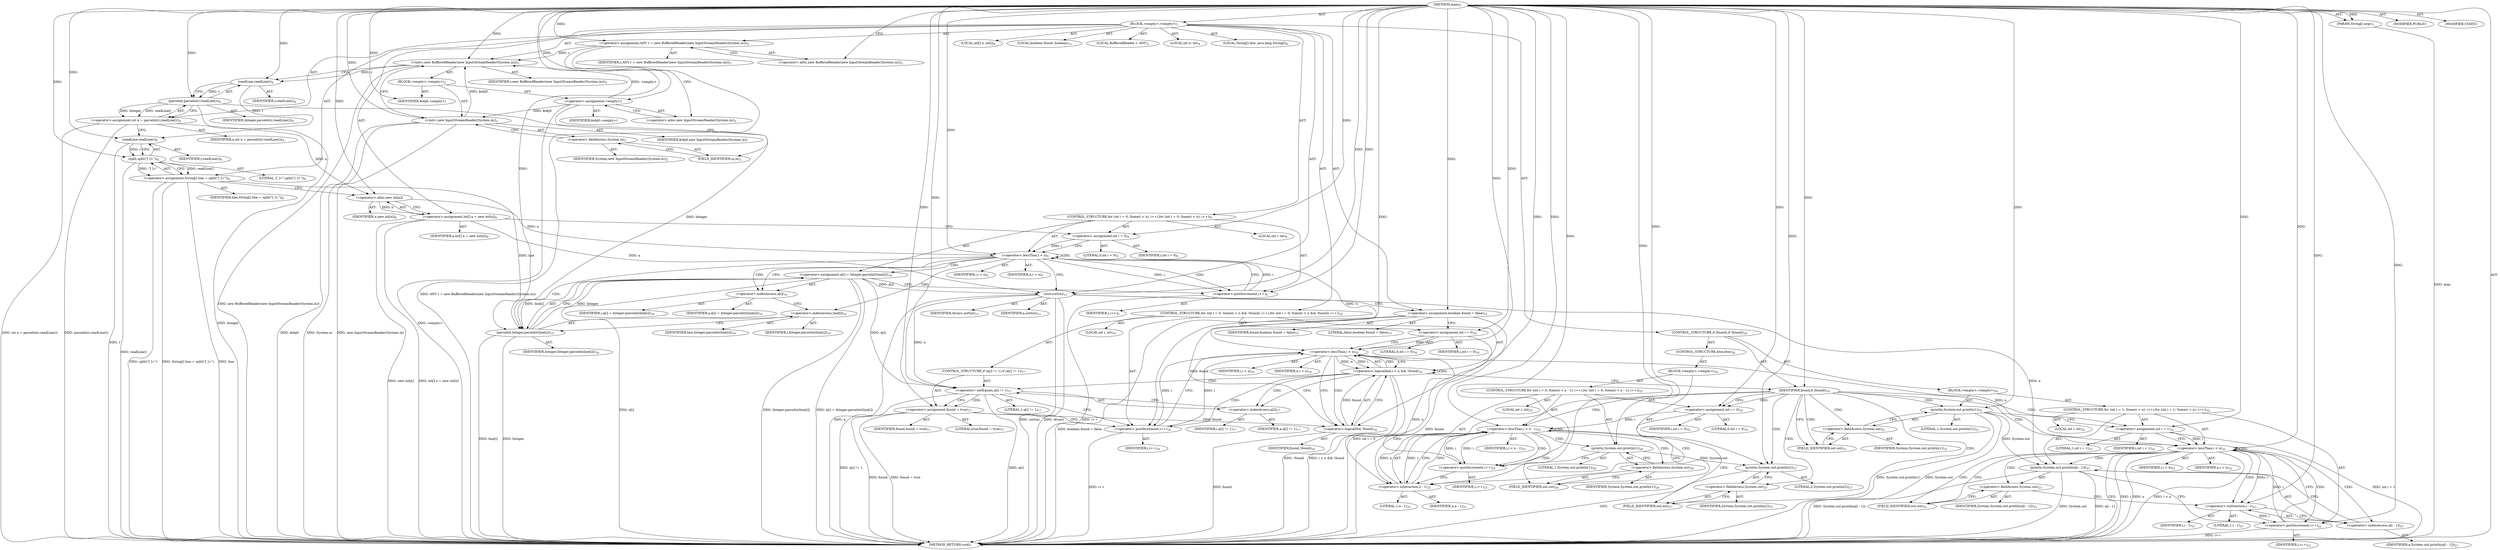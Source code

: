 digraph "main" {  
"19" [label = <(METHOD,main)<SUB>1</SUB>> ]
"20" [label = <(PARAM,String[] args)<SUB>1</SUB>> ]
"21" [label = <(BLOCK,&lt;empty&gt;,&lt;empty&gt;)<SUB>1</SUB>> ]
"4" [label = <(LOCAL,BufferedReader r: ANY)<SUB>2</SUB>> ]
"22" [label = <(&lt;operator&gt;.assignment,ANY r = new BufferedReader(new InputStreamReader(System.in)))<SUB>2</SUB>> ]
"23" [label = <(IDENTIFIER,r,ANY r = new BufferedReader(new InputStreamReader(System.in)))<SUB>2</SUB>> ]
"24" [label = <(&lt;operator&gt;.alloc,new BufferedReader(new InputStreamReader(System.in)))<SUB>2</SUB>> ]
"25" [label = <(&lt;init&gt;,new BufferedReader(new InputStreamReader(System.in)))<SUB>2</SUB>> ]
"3" [label = <(IDENTIFIER,r,new BufferedReader(new InputStreamReader(System.in)))<SUB>2</SUB>> ]
"26" [label = <(BLOCK,&lt;empty&gt;,&lt;empty&gt;)<SUB>2</SUB>> ]
"27" [label = <(&lt;operator&gt;.assignment,&lt;empty&gt;)> ]
"28" [label = <(IDENTIFIER,$obj0,&lt;empty&gt;)> ]
"29" [label = <(&lt;operator&gt;.alloc,new InputStreamReader(System.in))<SUB>2</SUB>> ]
"30" [label = <(&lt;init&gt;,new InputStreamReader(System.in))<SUB>2</SUB>> ]
"31" [label = <(IDENTIFIER,$obj0,new InputStreamReader(System.in))> ]
"32" [label = <(&lt;operator&gt;.fieldAccess,System.in)<SUB>2</SUB>> ]
"33" [label = <(IDENTIFIER,System,new InputStreamReader(System.in))<SUB>2</SUB>> ]
"34" [label = <(FIELD_IDENTIFIER,in,in)<SUB>2</SUB>> ]
"35" [label = <(IDENTIFIER,$obj0,&lt;empty&gt;)> ]
"36" [label = <(LOCAL,int n: int)<SUB>4</SUB>> ]
"37" [label = <(&lt;operator&gt;.assignment,int n = parseInt(r.readLine()))<SUB>4</SUB>> ]
"38" [label = <(IDENTIFIER,n,int n = parseInt(r.readLine()))<SUB>4</SUB>> ]
"39" [label = <(parseInt,parseInt(r.readLine()))<SUB>4</SUB>> ]
"40" [label = <(IDENTIFIER,Integer,parseInt(r.readLine()))<SUB>4</SUB>> ]
"41" [label = <(readLine,readLine())<SUB>4</SUB>> ]
"42" [label = <(IDENTIFIER,r,readLine())<SUB>4</SUB>> ]
"43" [label = <(LOCAL,String[] line: java.lang.String[])<SUB>6</SUB>> ]
"44" [label = <(&lt;operator&gt;.assignment,String[] line = split(&quot;[ ]+&quot;))<SUB>6</SUB>> ]
"45" [label = <(IDENTIFIER,line,String[] line = split(&quot;[ ]+&quot;))<SUB>6</SUB>> ]
"46" [label = <(split,split(&quot;[ ]+&quot;))<SUB>6</SUB>> ]
"47" [label = <(readLine,readLine())<SUB>6</SUB>> ]
"48" [label = <(IDENTIFIER,r,readLine())<SUB>6</SUB>> ]
"49" [label = <(LITERAL,&quot;[ ]+&quot;,split(&quot;[ ]+&quot;))<SUB>6</SUB>> ]
"50" [label = <(LOCAL,int[] a: int[])<SUB>8</SUB>> ]
"51" [label = <(&lt;operator&gt;.assignment,int[] a = new int[n])<SUB>8</SUB>> ]
"52" [label = <(IDENTIFIER,a,int[] a = new int[n])<SUB>8</SUB>> ]
"53" [label = <(&lt;operator&gt;.alloc,new int[n])> ]
"54" [label = <(IDENTIFIER,n,new int[n])<SUB>8</SUB>> ]
"55" [label = <(CONTROL_STRUCTURE,for (int i = 0; Some(i &lt; n); i++),for (int i = 0; Some(i &lt; n); i++))<SUB>9</SUB>> ]
"56" [label = <(LOCAL,int i: int)<SUB>9</SUB>> ]
"57" [label = <(&lt;operator&gt;.assignment,int i = 0)<SUB>9</SUB>> ]
"58" [label = <(IDENTIFIER,i,int i = 0)<SUB>9</SUB>> ]
"59" [label = <(LITERAL,0,int i = 0)<SUB>9</SUB>> ]
"60" [label = <(&lt;operator&gt;.lessThan,i &lt; n)<SUB>9</SUB>> ]
"61" [label = <(IDENTIFIER,i,i &lt; n)<SUB>9</SUB>> ]
"62" [label = <(IDENTIFIER,n,i &lt; n)<SUB>9</SUB>> ]
"63" [label = <(&lt;operator&gt;.postIncrement,i++)<SUB>9</SUB>> ]
"64" [label = <(IDENTIFIER,i,i++)<SUB>9</SUB>> ]
"65" [label = <(&lt;operator&gt;.assignment,a[i] = Integer.parseInt(line[i]))<SUB>10</SUB>> ]
"66" [label = <(&lt;operator&gt;.indexAccess,a[i])<SUB>10</SUB>> ]
"67" [label = <(IDENTIFIER,a,a[i] = Integer.parseInt(line[i]))<SUB>10</SUB>> ]
"68" [label = <(IDENTIFIER,i,a[i] = Integer.parseInt(line[i]))<SUB>10</SUB>> ]
"69" [label = <(parseInt,Integer.parseInt(line[i]))<SUB>10</SUB>> ]
"70" [label = <(IDENTIFIER,Integer,Integer.parseInt(line[i]))<SUB>10</SUB>> ]
"71" [label = <(&lt;operator&gt;.indexAccess,line[i])<SUB>10</SUB>> ]
"72" [label = <(IDENTIFIER,line,Integer.parseInt(line[i]))<SUB>10</SUB>> ]
"73" [label = <(IDENTIFIER,i,Integer.parseInt(line[i]))<SUB>10</SUB>> ]
"74" [label = <(sort,sort(a))<SUB>13</SUB>> ]
"75" [label = <(IDENTIFIER,Arrays,sort(a))<SUB>13</SUB>> ]
"76" [label = <(IDENTIFIER,a,sort(a))<SUB>13</SUB>> ]
"77" [label = <(LOCAL,boolean found: boolean)<SUB>15</SUB>> ]
"78" [label = <(&lt;operator&gt;.assignment,boolean found = false)<SUB>15</SUB>> ]
"79" [label = <(IDENTIFIER,found,boolean found = false)<SUB>15</SUB>> ]
"80" [label = <(LITERAL,false,boolean found = false)<SUB>15</SUB>> ]
"81" [label = <(CONTROL_STRUCTURE,for (int i = 0; Some(i &lt; n &amp;&amp; !found); i++),for (int i = 0; Some(i &lt; n &amp;&amp; !found); i++))<SUB>16</SUB>> ]
"82" [label = <(LOCAL,int i: int)<SUB>16</SUB>> ]
"83" [label = <(&lt;operator&gt;.assignment,int i = 0)<SUB>16</SUB>> ]
"84" [label = <(IDENTIFIER,i,int i = 0)<SUB>16</SUB>> ]
"85" [label = <(LITERAL,0,int i = 0)<SUB>16</SUB>> ]
"86" [label = <(&lt;operator&gt;.logicalAnd,i &lt; n &amp;&amp; !found)<SUB>16</SUB>> ]
"87" [label = <(&lt;operator&gt;.lessThan,i &lt; n)<SUB>16</SUB>> ]
"88" [label = <(IDENTIFIER,i,i &lt; n)<SUB>16</SUB>> ]
"89" [label = <(IDENTIFIER,n,i &lt; n)<SUB>16</SUB>> ]
"90" [label = <(&lt;operator&gt;.logicalNot,!found)<SUB>16</SUB>> ]
"91" [label = <(IDENTIFIER,found,!found)<SUB>16</SUB>> ]
"92" [label = <(&lt;operator&gt;.postIncrement,i++)<SUB>16</SUB>> ]
"93" [label = <(IDENTIFIER,i,i++)<SUB>16</SUB>> ]
"94" [label = <(CONTROL_STRUCTURE,if (a[i] != 1),if (a[i] != 1))<SUB>17</SUB>> ]
"95" [label = <(&lt;operator&gt;.notEquals,a[i] != 1)<SUB>17</SUB>> ]
"96" [label = <(&lt;operator&gt;.indexAccess,a[i])<SUB>17</SUB>> ]
"97" [label = <(IDENTIFIER,a,a[i] != 1)<SUB>17</SUB>> ]
"98" [label = <(IDENTIFIER,i,a[i] != 1)<SUB>17</SUB>> ]
"99" [label = <(LITERAL,1,a[i] != 1)<SUB>17</SUB>> ]
"100" [label = <(&lt;operator&gt;.assignment,found = true)<SUB>17</SUB>> ]
"101" [label = <(IDENTIFIER,found,found = true)<SUB>17</SUB>> ]
"102" [label = <(LITERAL,true,found = true)<SUB>17</SUB>> ]
"103" [label = <(CONTROL_STRUCTURE,if (found),if (found))<SUB>20</SUB>> ]
"104" [label = <(IDENTIFIER,found,if (found))<SUB>20</SUB>> ]
"105" [label = <(BLOCK,&lt;empty&gt;,&lt;empty&gt;)<SUB>20</SUB>> ]
"106" [label = <(println,System.out.println(1))<SUB>21</SUB>> ]
"107" [label = <(&lt;operator&gt;.fieldAccess,System.out)<SUB>21</SUB>> ]
"108" [label = <(IDENTIFIER,System,System.out.println(1))<SUB>21</SUB>> ]
"109" [label = <(FIELD_IDENTIFIER,out,out)<SUB>21</SUB>> ]
"110" [label = <(LITERAL,1,System.out.println(1))<SUB>21</SUB>> ]
"111" [label = <(CONTROL_STRUCTURE,for (int i = 1; Some(i &lt; n); i++),for (int i = 1; Some(i &lt; n); i++))<SUB>22</SUB>> ]
"112" [label = <(LOCAL,int i: int)<SUB>22</SUB>> ]
"113" [label = <(&lt;operator&gt;.assignment,int i = 1)<SUB>22</SUB>> ]
"114" [label = <(IDENTIFIER,i,int i = 1)<SUB>22</SUB>> ]
"115" [label = <(LITERAL,1,int i = 1)<SUB>22</SUB>> ]
"116" [label = <(&lt;operator&gt;.lessThan,i &lt; n)<SUB>22</SUB>> ]
"117" [label = <(IDENTIFIER,i,i &lt; n)<SUB>22</SUB>> ]
"118" [label = <(IDENTIFIER,n,i &lt; n)<SUB>22</SUB>> ]
"119" [label = <(&lt;operator&gt;.postIncrement,i++)<SUB>22</SUB>> ]
"120" [label = <(IDENTIFIER,i,i++)<SUB>22</SUB>> ]
"121" [label = <(println,System.out.println(a[i - 1]))<SUB>23</SUB>> ]
"122" [label = <(&lt;operator&gt;.fieldAccess,System.out)<SUB>23</SUB>> ]
"123" [label = <(IDENTIFIER,System,System.out.println(a[i - 1]))<SUB>23</SUB>> ]
"124" [label = <(FIELD_IDENTIFIER,out,out)<SUB>23</SUB>> ]
"125" [label = <(&lt;operator&gt;.indexAccess,a[i - 1])<SUB>23</SUB>> ]
"126" [label = <(IDENTIFIER,a,System.out.println(a[i - 1]))<SUB>23</SUB>> ]
"127" [label = <(&lt;operator&gt;.subtraction,i - 1)<SUB>23</SUB>> ]
"128" [label = <(IDENTIFIER,i,i - 1)<SUB>23</SUB>> ]
"129" [label = <(LITERAL,1,i - 1)<SUB>23</SUB>> ]
"130" [label = <(CONTROL_STRUCTURE,else,else)<SUB>24</SUB>> ]
"131" [label = <(BLOCK,&lt;empty&gt;,&lt;empty&gt;)<SUB>24</SUB>> ]
"132" [label = <(CONTROL_STRUCTURE,for (int i = 0; Some(i &lt; n - 1); i++),for (int i = 0; Some(i &lt; n - 1); i++))<SUB>25</SUB>> ]
"133" [label = <(LOCAL,int i: int)<SUB>25</SUB>> ]
"134" [label = <(&lt;operator&gt;.assignment,int i = 0)<SUB>25</SUB>> ]
"135" [label = <(IDENTIFIER,i,int i = 0)<SUB>25</SUB>> ]
"136" [label = <(LITERAL,0,int i = 0)<SUB>25</SUB>> ]
"137" [label = <(&lt;operator&gt;.lessThan,i &lt; n - 1)<SUB>25</SUB>> ]
"138" [label = <(IDENTIFIER,i,i &lt; n - 1)<SUB>25</SUB>> ]
"139" [label = <(&lt;operator&gt;.subtraction,n - 1)<SUB>25</SUB>> ]
"140" [label = <(IDENTIFIER,n,n - 1)<SUB>25</SUB>> ]
"141" [label = <(LITERAL,1,n - 1)<SUB>25</SUB>> ]
"142" [label = <(&lt;operator&gt;.postIncrement,i++)<SUB>25</SUB>> ]
"143" [label = <(IDENTIFIER,i,i++)<SUB>25</SUB>> ]
"144" [label = <(println,System.out.println(1))<SUB>26</SUB>> ]
"145" [label = <(&lt;operator&gt;.fieldAccess,System.out)<SUB>26</SUB>> ]
"146" [label = <(IDENTIFIER,System,System.out.println(1))<SUB>26</SUB>> ]
"147" [label = <(FIELD_IDENTIFIER,out,out)<SUB>26</SUB>> ]
"148" [label = <(LITERAL,1,System.out.println(1))<SUB>26</SUB>> ]
"149" [label = <(println,System.out.println(2))<SUB>27</SUB>> ]
"150" [label = <(&lt;operator&gt;.fieldAccess,System.out)<SUB>27</SUB>> ]
"151" [label = <(IDENTIFIER,System,System.out.println(2))<SUB>27</SUB>> ]
"152" [label = <(FIELD_IDENTIFIER,out,out)<SUB>27</SUB>> ]
"153" [label = <(LITERAL,2,System.out.println(2))<SUB>27</SUB>> ]
"154" [label = <(MODIFIER,PUBLIC)> ]
"155" [label = <(MODIFIER,STATIC)> ]
"156" [label = <(METHOD_RETURN,void)<SUB>1</SUB>> ]
  "19" -> "20"  [ label = "AST: "] 
  "19" -> "21"  [ label = "AST: "] 
  "19" -> "154"  [ label = "AST: "] 
  "19" -> "155"  [ label = "AST: "] 
  "19" -> "156"  [ label = "AST: "] 
  "21" -> "4"  [ label = "AST: "] 
  "21" -> "22"  [ label = "AST: "] 
  "21" -> "25"  [ label = "AST: "] 
  "21" -> "36"  [ label = "AST: "] 
  "21" -> "37"  [ label = "AST: "] 
  "21" -> "43"  [ label = "AST: "] 
  "21" -> "44"  [ label = "AST: "] 
  "21" -> "50"  [ label = "AST: "] 
  "21" -> "51"  [ label = "AST: "] 
  "21" -> "55"  [ label = "AST: "] 
  "21" -> "74"  [ label = "AST: "] 
  "21" -> "77"  [ label = "AST: "] 
  "21" -> "78"  [ label = "AST: "] 
  "21" -> "81"  [ label = "AST: "] 
  "21" -> "103"  [ label = "AST: "] 
  "22" -> "23"  [ label = "AST: "] 
  "22" -> "24"  [ label = "AST: "] 
  "25" -> "3"  [ label = "AST: "] 
  "25" -> "26"  [ label = "AST: "] 
  "26" -> "27"  [ label = "AST: "] 
  "26" -> "30"  [ label = "AST: "] 
  "26" -> "35"  [ label = "AST: "] 
  "27" -> "28"  [ label = "AST: "] 
  "27" -> "29"  [ label = "AST: "] 
  "30" -> "31"  [ label = "AST: "] 
  "30" -> "32"  [ label = "AST: "] 
  "32" -> "33"  [ label = "AST: "] 
  "32" -> "34"  [ label = "AST: "] 
  "37" -> "38"  [ label = "AST: "] 
  "37" -> "39"  [ label = "AST: "] 
  "39" -> "40"  [ label = "AST: "] 
  "39" -> "41"  [ label = "AST: "] 
  "41" -> "42"  [ label = "AST: "] 
  "44" -> "45"  [ label = "AST: "] 
  "44" -> "46"  [ label = "AST: "] 
  "46" -> "47"  [ label = "AST: "] 
  "46" -> "49"  [ label = "AST: "] 
  "47" -> "48"  [ label = "AST: "] 
  "51" -> "52"  [ label = "AST: "] 
  "51" -> "53"  [ label = "AST: "] 
  "53" -> "54"  [ label = "AST: "] 
  "55" -> "56"  [ label = "AST: "] 
  "55" -> "57"  [ label = "AST: "] 
  "55" -> "60"  [ label = "AST: "] 
  "55" -> "63"  [ label = "AST: "] 
  "55" -> "65"  [ label = "AST: "] 
  "57" -> "58"  [ label = "AST: "] 
  "57" -> "59"  [ label = "AST: "] 
  "60" -> "61"  [ label = "AST: "] 
  "60" -> "62"  [ label = "AST: "] 
  "63" -> "64"  [ label = "AST: "] 
  "65" -> "66"  [ label = "AST: "] 
  "65" -> "69"  [ label = "AST: "] 
  "66" -> "67"  [ label = "AST: "] 
  "66" -> "68"  [ label = "AST: "] 
  "69" -> "70"  [ label = "AST: "] 
  "69" -> "71"  [ label = "AST: "] 
  "71" -> "72"  [ label = "AST: "] 
  "71" -> "73"  [ label = "AST: "] 
  "74" -> "75"  [ label = "AST: "] 
  "74" -> "76"  [ label = "AST: "] 
  "78" -> "79"  [ label = "AST: "] 
  "78" -> "80"  [ label = "AST: "] 
  "81" -> "82"  [ label = "AST: "] 
  "81" -> "83"  [ label = "AST: "] 
  "81" -> "86"  [ label = "AST: "] 
  "81" -> "92"  [ label = "AST: "] 
  "81" -> "94"  [ label = "AST: "] 
  "83" -> "84"  [ label = "AST: "] 
  "83" -> "85"  [ label = "AST: "] 
  "86" -> "87"  [ label = "AST: "] 
  "86" -> "90"  [ label = "AST: "] 
  "87" -> "88"  [ label = "AST: "] 
  "87" -> "89"  [ label = "AST: "] 
  "90" -> "91"  [ label = "AST: "] 
  "92" -> "93"  [ label = "AST: "] 
  "94" -> "95"  [ label = "AST: "] 
  "94" -> "100"  [ label = "AST: "] 
  "95" -> "96"  [ label = "AST: "] 
  "95" -> "99"  [ label = "AST: "] 
  "96" -> "97"  [ label = "AST: "] 
  "96" -> "98"  [ label = "AST: "] 
  "100" -> "101"  [ label = "AST: "] 
  "100" -> "102"  [ label = "AST: "] 
  "103" -> "104"  [ label = "AST: "] 
  "103" -> "105"  [ label = "AST: "] 
  "103" -> "130"  [ label = "AST: "] 
  "105" -> "106"  [ label = "AST: "] 
  "105" -> "111"  [ label = "AST: "] 
  "106" -> "107"  [ label = "AST: "] 
  "106" -> "110"  [ label = "AST: "] 
  "107" -> "108"  [ label = "AST: "] 
  "107" -> "109"  [ label = "AST: "] 
  "111" -> "112"  [ label = "AST: "] 
  "111" -> "113"  [ label = "AST: "] 
  "111" -> "116"  [ label = "AST: "] 
  "111" -> "119"  [ label = "AST: "] 
  "111" -> "121"  [ label = "AST: "] 
  "113" -> "114"  [ label = "AST: "] 
  "113" -> "115"  [ label = "AST: "] 
  "116" -> "117"  [ label = "AST: "] 
  "116" -> "118"  [ label = "AST: "] 
  "119" -> "120"  [ label = "AST: "] 
  "121" -> "122"  [ label = "AST: "] 
  "121" -> "125"  [ label = "AST: "] 
  "122" -> "123"  [ label = "AST: "] 
  "122" -> "124"  [ label = "AST: "] 
  "125" -> "126"  [ label = "AST: "] 
  "125" -> "127"  [ label = "AST: "] 
  "127" -> "128"  [ label = "AST: "] 
  "127" -> "129"  [ label = "AST: "] 
  "130" -> "131"  [ label = "AST: "] 
  "131" -> "132"  [ label = "AST: "] 
  "131" -> "149"  [ label = "AST: "] 
  "132" -> "133"  [ label = "AST: "] 
  "132" -> "134"  [ label = "AST: "] 
  "132" -> "137"  [ label = "AST: "] 
  "132" -> "142"  [ label = "AST: "] 
  "132" -> "144"  [ label = "AST: "] 
  "134" -> "135"  [ label = "AST: "] 
  "134" -> "136"  [ label = "AST: "] 
  "137" -> "138"  [ label = "AST: "] 
  "137" -> "139"  [ label = "AST: "] 
  "139" -> "140"  [ label = "AST: "] 
  "139" -> "141"  [ label = "AST: "] 
  "142" -> "143"  [ label = "AST: "] 
  "144" -> "145"  [ label = "AST: "] 
  "144" -> "148"  [ label = "AST: "] 
  "145" -> "146"  [ label = "AST: "] 
  "145" -> "147"  [ label = "AST: "] 
  "149" -> "150"  [ label = "AST: "] 
  "149" -> "153"  [ label = "AST: "] 
  "150" -> "151"  [ label = "AST: "] 
  "150" -> "152"  [ label = "AST: "] 
  "22" -> "29"  [ label = "CFG: "] 
  "25" -> "41"  [ label = "CFG: "] 
  "37" -> "47"  [ label = "CFG: "] 
  "44" -> "53"  [ label = "CFG: "] 
  "51" -> "57"  [ label = "CFG: "] 
  "74" -> "78"  [ label = "CFG: "] 
  "78" -> "83"  [ label = "CFG: "] 
  "24" -> "22"  [ label = "CFG: "] 
  "39" -> "37"  [ label = "CFG: "] 
  "46" -> "44"  [ label = "CFG: "] 
  "53" -> "51"  [ label = "CFG: "] 
  "57" -> "60"  [ label = "CFG: "] 
  "60" -> "66"  [ label = "CFG: "] 
  "60" -> "74"  [ label = "CFG: "] 
  "63" -> "60"  [ label = "CFG: "] 
  "65" -> "63"  [ label = "CFG: "] 
  "83" -> "87"  [ label = "CFG: "] 
  "86" -> "104"  [ label = "CFG: "] 
  "86" -> "96"  [ label = "CFG: "] 
  "92" -> "87"  [ label = "CFG: "] 
  "104" -> "109"  [ label = "CFG: "] 
  "104" -> "134"  [ label = "CFG: "] 
  "27" -> "34"  [ label = "CFG: "] 
  "30" -> "25"  [ label = "CFG: "] 
  "41" -> "39"  [ label = "CFG: "] 
  "47" -> "46"  [ label = "CFG: "] 
  "66" -> "71"  [ label = "CFG: "] 
  "69" -> "65"  [ label = "CFG: "] 
  "87" -> "86"  [ label = "CFG: "] 
  "87" -> "90"  [ label = "CFG: "] 
  "90" -> "86"  [ label = "CFG: "] 
  "95" -> "100"  [ label = "CFG: "] 
  "95" -> "92"  [ label = "CFG: "] 
  "100" -> "92"  [ label = "CFG: "] 
  "106" -> "113"  [ label = "CFG: "] 
  "29" -> "27"  [ label = "CFG: "] 
  "32" -> "30"  [ label = "CFG: "] 
  "71" -> "69"  [ label = "CFG: "] 
  "96" -> "95"  [ label = "CFG: "] 
  "107" -> "106"  [ label = "CFG: "] 
  "113" -> "116"  [ label = "CFG: "] 
  "116" -> "156"  [ label = "CFG: "] 
  "116" -> "124"  [ label = "CFG: "] 
  "119" -> "116"  [ label = "CFG: "] 
  "121" -> "119"  [ label = "CFG: "] 
  "149" -> "156"  [ label = "CFG: "] 
  "34" -> "32"  [ label = "CFG: "] 
  "109" -> "107"  [ label = "CFG: "] 
  "122" -> "127"  [ label = "CFG: "] 
  "125" -> "121"  [ label = "CFG: "] 
  "134" -> "139"  [ label = "CFG: "] 
  "137" -> "147"  [ label = "CFG: "] 
  "137" -> "152"  [ label = "CFG: "] 
  "142" -> "139"  [ label = "CFG: "] 
  "144" -> "142"  [ label = "CFG: "] 
  "150" -> "149"  [ label = "CFG: "] 
  "124" -> "122"  [ label = "CFG: "] 
  "127" -> "125"  [ label = "CFG: "] 
  "139" -> "137"  [ label = "CFG: "] 
  "145" -> "144"  [ label = "CFG: "] 
  "152" -> "150"  [ label = "CFG: "] 
  "147" -> "145"  [ label = "CFG: "] 
  "19" -> "24"  [ label = "CFG: "] 
  "20" -> "156"  [ label = "DDG: args"] 
  "22" -> "156"  [ label = "DDG: ANY r = new BufferedReader(new InputStreamReader(System.in))"] 
  "27" -> "156"  [ label = "DDG: &lt;empty&gt;"] 
  "30" -> "156"  [ label = "DDG: $obj0"] 
  "30" -> "156"  [ label = "DDG: System.in"] 
  "30" -> "156"  [ label = "DDG: new InputStreamReader(System.in)"] 
  "25" -> "156"  [ label = "DDG: new BufferedReader(new InputStreamReader(System.in))"] 
  "39" -> "156"  [ label = "DDG: Integer"] 
  "37" -> "156"  [ label = "DDG: parseInt(r.readLine())"] 
  "37" -> "156"  [ label = "DDG: int n = parseInt(r.readLine())"] 
  "44" -> "156"  [ label = "DDG: line"] 
  "47" -> "156"  [ label = "DDG: r"] 
  "46" -> "156"  [ label = "DDG: readLine()"] 
  "44" -> "156"  [ label = "DDG: split(&quot;[ ]+&quot;)"] 
  "44" -> "156"  [ label = "DDG: String[] line = split(&quot;[ ]+&quot;)"] 
  "51" -> "156"  [ label = "DDG: new int[n]"] 
  "51" -> "156"  [ label = "DDG: int[] a = new int[n]"] 
  "74" -> "156"  [ label = "DDG: a"] 
  "74" -> "156"  [ label = "DDG: sort(a)"] 
  "78" -> "156"  [ label = "DDG: found"] 
  "78" -> "156"  [ label = "DDG: boolean found = false"] 
  "83" -> "156"  [ label = "DDG: int i = 0"] 
  "90" -> "156"  [ label = "DDG: found"] 
  "86" -> "156"  [ label = "DDG: !found"] 
  "86" -> "156"  [ label = "DDG: i &lt; n &amp;&amp; !found"] 
  "106" -> "156"  [ label = "DDG: System.out"] 
  "106" -> "156"  [ label = "DDG: System.out.println(1)"] 
  "113" -> "156"  [ label = "DDG: int i = 1"] 
  "116" -> "156"  [ label = "DDG: i"] 
  "116" -> "156"  [ label = "DDG: n"] 
  "116" -> "156"  [ label = "DDG: i &lt; n"] 
  "121" -> "156"  [ label = "DDG: System.out"] 
  "121" -> "156"  [ label = "DDG: a[i - 1]"] 
  "121" -> "156"  [ label = "DDG: System.out.println(a[i - 1])"] 
  "119" -> "156"  [ label = "DDG: i++"] 
  "95" -> "156"  [ label = "DDG: a[i]"] 
  "95" -> "156"  [ label = "DDG: a[i] != 1"] 
  "100" -> "156"  [ label = "DDG: found"] 
  "100" -> "156"  [ label = "DDG: found = true"] 
  "92" -> "156"  [ label = "DDG: i++"] 
  "65" -> "156"  [ label = "DDG: a[i]"] 
  "69" -> "156"  [ label = "DDG: Integer"] 
  "69" -> "156"  [ label = "DDG: line[i]"] 
  "65" -> "156"  [ label = "DDG: Integer.parseInt(line[i])"] 
  "65" -> "156"  [ label = "DDG: a[i] = Integer.parseInt(line[i])"] 
  "63" -> "156"  [ label = "DDG: i++"] 
  "74" -> "156"  [ label = "DDG: Arrays"] 
  "19" -> "20"  [ label = "DDG: "] 
  "19" -> "22"  [ label = "DDG: "] 
  "39" -> "37"  [ label = "DDG: Integer"] 
  "39" -> "37"  [ label = "DDG: readLine()"] 
  "46" -> "44"  [ label = "DDG: readLine()"] 
  "46" -> "44"  [ label = "DDG: &quot;[ ]+&quot;"] 
  "53" -> "51"  [ label = "DDG: n"] 
  "19" -> "78"  [ label = "DDG: "] 
  "22" -> "25"  [ label = "DDG: r"] 
  "19" -> "25"  [ label = "DDG: "] 
  "27" -> "25"  [ label = "DDG: &lt;empty&gt;"] 
  "30" -> "25"  [ label = "DDG: $obj0"] 
  "19" -> "57"  [ label = "DDG: "] 
  "69" -> "65"  [ label = "DDG: Integer"] 
  "69" -> "65"  [ label = "DDG: line[i]"] 
  "19" -> "74"  [ label = "DDG: "] 
  "51" -> "74"  [ label = "DDG: a"] 
  "65" -> "74"  [ label = "DDG: a[i]"] 
  "19" -> "83"  [ label = "DDG: "] 
  "19" -> "104"  [ label = "DDG: "] 
  "19" -> "27"  [ label = "DDG: "] 
  "19" -> "35"  [ label = "DDG: "] 
  "19" -> "39"  [ label = "DDG: "] 
  "41" -> "39"  [ label = "DDG: r"] 
  "47" -> "46"  [ label = "DDG: r"] 
  "19" -> "46"  [ label = "DDG: "] 
  "37" -> "53"  [ label = "DDG: n"] 
  "19" -> "53"  [ label = "DDG: "] 
  "57" -> "60"  [ label = "DDG: i"] 
  "63" -> "60"  [ label = "DDG: i"] 
  "19" -> "60"  [ label = "DDG: "] 
  "53" -> "60"  [ label = "DDG: n"] 
  "60" -> "63"  [ label = "DDG: i"] 
  "19" -> "63"  [ label = "DDG: "] 
  "87" -> "86"  [ label = "DDG: i"] 
  "87" -> "86"  [ label = "DDG: n"] 
  "90" -> "86"  [ label = "DDG: found"] 
  "87" -> "92"  [ label = "DDG: i"] 
  "19" -> "92"  [ label = "DDG: "] 
  "19" -> "100"  [ label = "DDG: "] 
  "27" -> "30"  [ label = "DDG: $obj0"] 
  "19" -> "30"  [ label = "DDG: "] 
  "25" -> "41"  [ label = "DDG: r"] 
  "19" -> "41"  [ label = "DDG: "] 
  "41" -> "47"  [ label = "DDG: r"] 
  "19" -> "47"  [ label = "DDG: "] 
  "39" -> "69"  [ label = "DDG: Integer"] 
  "19" -> "69"  [ label = "DDG: "] 
  "44" -> "69"  [ label = "DDG: line"] 
  "83" -> "87"  [ label = "DDG: i"] 
  "92" -> "87"  [ label = "DDG: i"] 
  "19" -> "87"  [ label = "DDG: "] 
  "60" -> "87"  [ label = "DDG: n"] 
  "78" -> "90"  [ label = "DDG: found"] 
  "100" -> "90"  [ label = "DDG: found"] 
  "19" -> "90"  [ label = "DDG: "] 
  "74" -> "95"  [ label = "DDG: a"] 
  "65" -> "95"  [ label = "DDG: a[i]"] 
  "19" -> "95"  [ label = "DDG: "] 
  "19" -> "106"  [ label = "DDG: "] 
  "19" -> "113"  [ label = "DDG: "] 
  "113" -> "116"  [ label = "DDG: i"] 
  "119" -> "116"  [ label = "DDG: i"] 
  "19" -> "116"  [ label = "DDG: "] 
  "87" -> "116"  [ label = "DDG: n"] 
  "127" -> "119"  [ label = "DDG: i"] 
  "19" -> "119"  [ label = "DDG: "] 
  "106" -> "121"  [ label = "DDG: System.out"] 
  "74" -> "121"  [ label = "DDG: a"] 
  "19" -> "134"  [ label = "DDG: "] 
  "144" -> "149"  [ label = "DDG: System.out"] 
  "19" -> "149"  [ label = "DDG: "] 
  "134" -> "137"  [ label = "DDG: i"] 
  "142" -> "137"  [ label = "DDG: i"] 
  "19" -> "137"  [ label = "DDG: "] 
  "139" -> "137"  [ label = "DDG: n"] 
  "139" -> "137"  [ label = "DDG: 1"] 
  "137" -> "142"  [ label = "DDG: i"] 
  "19" -> "142"  [ label = "DDG: "] 
  "19" -> "144"  [ label = "DDG: "] 
  "116" -> "127"  [ label = "DDG: i"] 
  "19" -> "127"  [ label = "DDG: "] 
  "87" -> "139"  [ label = "DDG: n"] 
  "19" -> "139"  [ label = "DDG: "] 
  "60" -> "60"  [ label = "CDG: "] 
  "60" -> "66"  [ label = "CDG: "] 
  "60" -> "69"  [ label = "CDG: "] 
  "60" -> "65"  [ label = "CDG: "] 
  "60" -> "71"  [ label = "CDG: "] 
  "60" -> "63"  [ label = "CDG: "] 
  "86" -> "96"  [ label = "CDG: "] 
  "86" -> "95"  [ label = "CDG: "] 
  "86" -> "92"  [ label = "CDG: "] 
  "86" -> "87"  [ label = "CDG: "] 
  "86" -> "86"  [ label = "CDG: "] 
  "104" -> "107"  [ label = "CDG: "] 
  "104" -> "113"  [ label = "CDG: "] 
  "104" -> "116"  [ label = "CDG: "] 
  "104" -> "149"  [ label = "CDG: "] 
  "104" -> "150"  [ label = "CDG: "] 
  "104" -> "106"  [ label = "CDG: "] 
  "104" -> "134"  [ label = "CDG: "] 
  "104" -> "137"  [ label = "CDG: "] 
  "104" -> "152"  [ label = "CDG: "] 
  "104" -> "139"  [ label = "CDG: "] 
  "104" -> "109"  [ label = "CDG: "] 
  "87" -> "90"  [ label = "CDG: "] 
  "95" -> "100"  [ label = "CDG: "] 
  "116" -> "116"  [ label = "CDG: "] 
  "116" -> "122"  [ label = "CDG: "] 
  "116" -> "119"  [ label = "CDG: "] 
  "116" -> "121"  [ label = "CDG: "] 
  "116" -> "127"  [ label = "CDG: "] 
  "116" -> "124"  [ label = "CDG: "] 
  "116" -> "125"  [ label = "CDG: "] 
  "137" -> "145"  [ label = "CDG: "] 
  "137" -> "142"  [ label = "CDG: "] 
  "137" -> "144"  [ label = "CDG: "] 
  "137" -> "137"  [ label = "CDG: "] 
  "137" -> "147"  [ label = "CDG: "] 
  "137" -> "139"  [ label = "CDG: "] 
}
